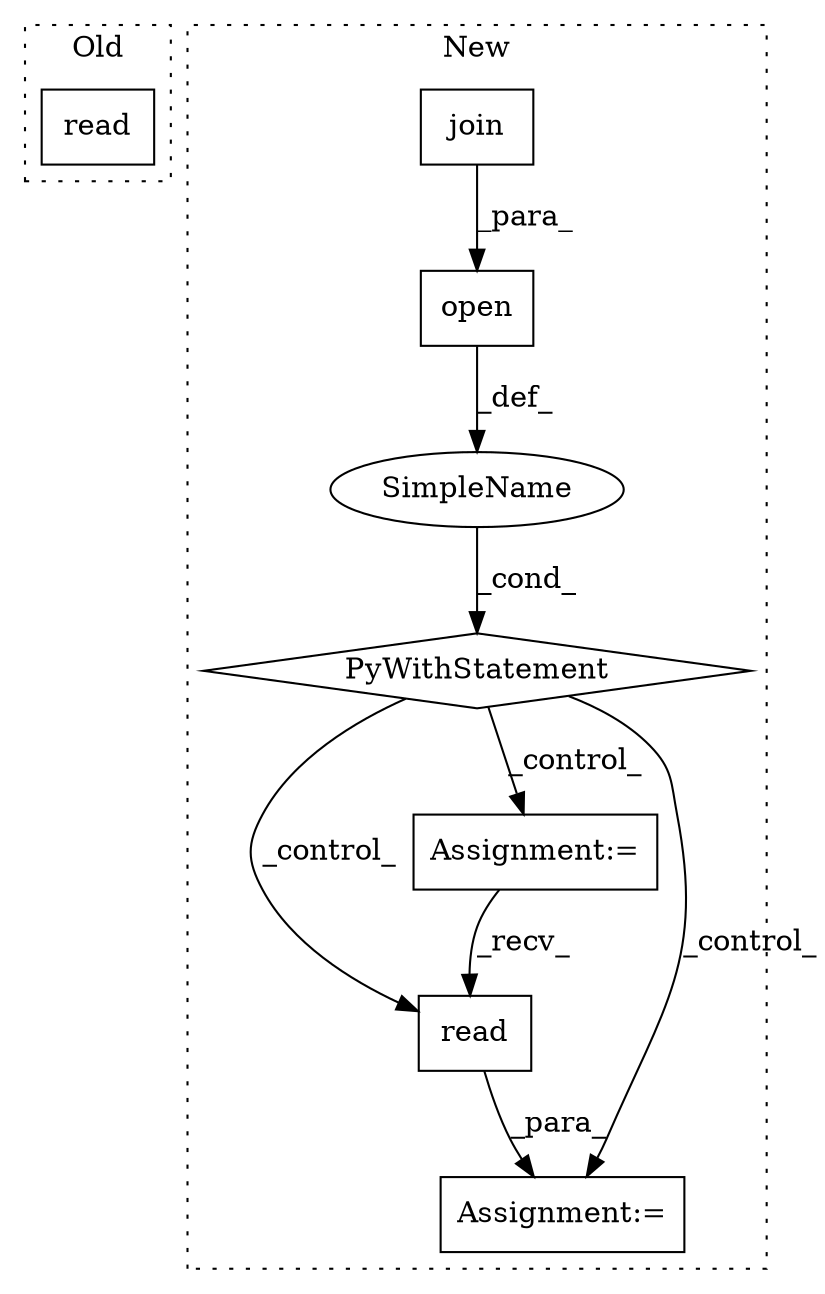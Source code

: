 digraph G {
subgraph cluster0 {
1 [label="read" a="32" s="3576" l="6" shape="box"];
label = "Old";
style="dotted";
}
subgraph cluster1 {
2 [label="read" a="32" s="3791" l="6" shape="box"];
3 [label="Assignment:=" a="7" s="3772" l="1" shape="box"];
4 [label="PyWithStatement" a="104" s="3724,3749" l="10,2" shape="diamond"];
5 [label="SimpleName" a="42" s="" l="" shape="ellipse"];
6 [label="Assignment:=" a="7" s="3788" l="1" shape="box"];
7 [label="open" a="32" s="3734,3748" l="5,1" shape="box"];
8 [label="join" a="32" s="3622,3713" l="5,1" shape="box"];
label = "New";
style="dotted";
}
2 -> 6 [label="_para_"];
3 -> 2 [label="_recv_"];
4 -> 6 [label="_control_"];
4 -> 2 [label="_control_"];
4 -> 3 [label="_control_"];
5 -> 4 [label="_cond_"];
7 -> 5 [label="_def_"];
8 -> 7 [label="_para_"];
}